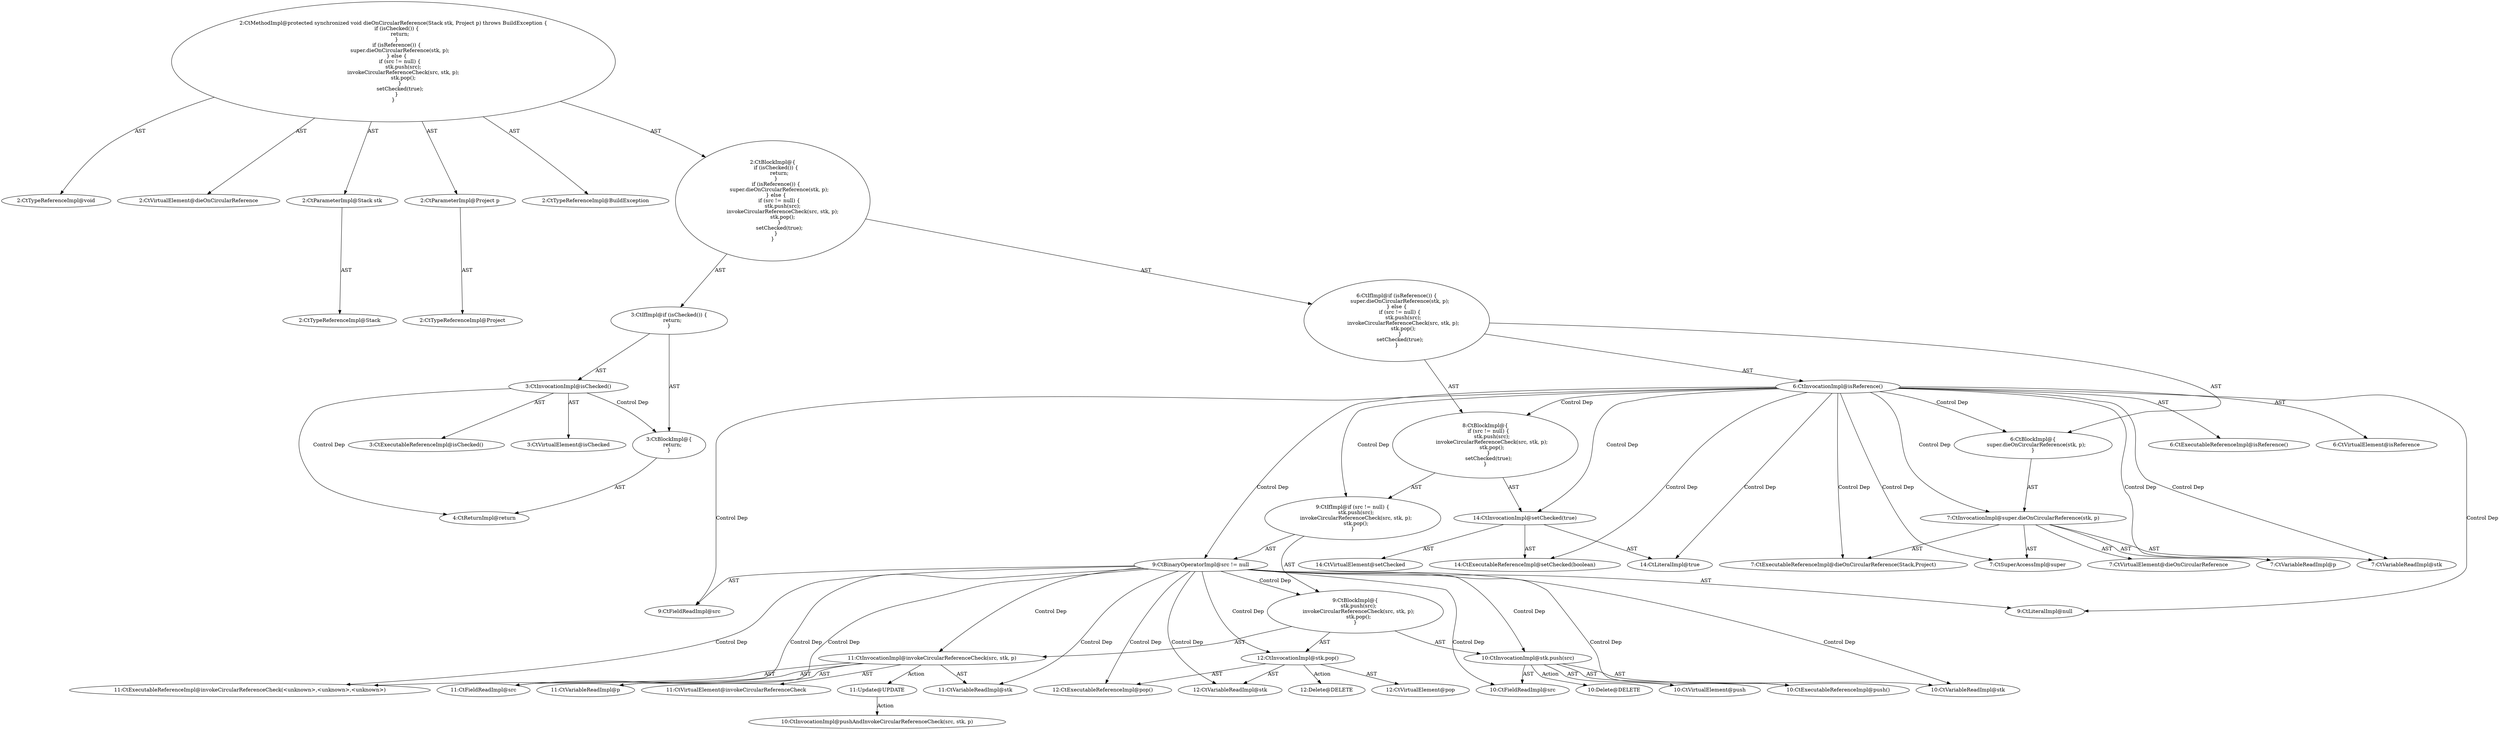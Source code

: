 digraph "dieOnCircularReference#?,Stack,Project" {
0 [label="2:CtTypeReferenceImpl@void" shape=ellipse]
1 [label="2:CtVirtualElement@dieOnCircularReference" shape=ellipse]
2 [label="2:CtParameterImpl@Stack stk" shape=ellipse]
3 [label="2:CtTypeReferenceImpl@Stack" shape=ellipse]
4 [label="2:CtParameterImpl@Project p" shape=ellipse]
5 [label="2:CtTypeReferenceImpl@Project" shape=ellipse]
6 [label="2:CtTypeReferenceImpl@BuildException" shape=ellipse]
7 [label="3:CtExecutableReferenceImpl@isChecked()" shape=ellipse]
8 [label="3:CtVirtualElement@isChecked" shape=ellipse]
9 [label="3:CtInvocationImpl@isChecked()" shape=ellipse]
10 [label="4:CtReturnImpl@return" shape=ellipse]
11 [label="3:CtBlockImpl@\{
    return;
\}" shape=ellipse]
12 [label="3:CtIfImpl@if (isChecked()) \{
    return;
\}" shape=ellipse]
13 [label="6:CtExecutableReferenceImpl@isReference()" shape=ellipse]
14 [label="6:CtVirtualElement@isReference" shape=ellipse]
15 [label="6:CtInvocationImpl@isReference()" shape=ellipse]
16 [label="7:CtExecutableReferenceImpl@dieOnCircularReference(Stack,Project)" shape=ellipse]
17 [label="7:CtVirtualElement@dieOnCircularReference" shape=ellipse]
18 [label="7:CtSuperAccessImpl@super" shape=ellipse]
19 [label="7:CtVariableReadImpl@stk" shape=ellipse]
20 [label="7:CtVariableReadImpl@p" shape=ellipse]
21 [label="7:CtInvocationImpl@super.dieOnCircularReference(stk, p)" shape=ellipse]
22 [label="6:CtBlockImpl@\{
    super.dieOnCircularReference(stk, p);
\}" shape=ellipse]
23 [label="9:CtFieldReadImpl@src" shape=ellipse]
24 [label="9:CtLiteralImpl@null" shape=ellipse]
25 [label="9:CtBinaryOperatorImpl@src != null" shape=ellipse]
26 [label="10:CtExecutableReferenceImpl@push()" shape=ellipse]
27 [label="10:CtVirtualElement@push" shape=ellipse]
28 [label="10:CtVariableReadImpl@stk" shape=ellipse]
29 [label="10:CtFieldReadImpl@src" shape=ellipse]
30 [label="10:CtInvocationImpl@stk.push(src)" shape=ellipse]
31 [label="11:CtExecutableReferenceImpl@invokeCircularReferenceCheck(<unknown>,<unknown>,<unknown>)" shape=ellipse]
32 [label="11:CtVirtualElement@invokeCircularReferenceCheck" shape=ellipse]
33 [label="11:CtFieldReadImpl@src" shape=ellipse]
34 [label="11:CtVariableReadImpl@stk" shape=ellipse]
35 [label="11:CtVariableReadImpl@p" shape=ellipse]
36 [label="11:CtInvocationImpl@invokeCircularReferenceCheck(src, stk, p)" shape=ellipse]
37 [label="12:CtExecutableReferenceImpl@pop()" shape=ellipse]
38 [label="12:CtVirtualElement@pop" shape=ellipse]
39 [label="12:CtVariableReadImpl@stk" shape=ellipse]
40 [label="12:CtInvocationImpl@stk.pop()" shape=ellipse]
41 [label="9:CtBlockImpl@\{
    stk.push(src);
    invokeCircularReferenceCheck(src, stk, p);
    stk.pop();
\}" shape=ellipse]
42 [label="9:CtIfImpl@if (src != null) \{
    stk.push(src);
    invokeCircularReferenceCheck(src, stk, p);
    stk.pop();
\}" shape=ellipse]
43 [label="14:CtExecutableReferenceImpl@setChecked(boolean)" shape=ellipse]
44 [label="14:CtVirtualElement@setChecked" shape=ellipse]
45 [label="14:CtLiteralImpl@true" shape=ellipse]
46 [label="14:CtInvocationImpl@setChecked(true)" shape=ellipse]
47 [label="8:CtBlockImpl@\{
    if (src != null) \{
        stk.push(src);
        invokeCircularReferenceCheck(src, stk, p);
        stk.pop();
    \}
    setChecked(true);
\}" shape=ellipse]
48 [label="6:CtIfImpl@if (isReference()) \{
    super.dieOnCircularReference(stk, p);
\} else \{
    if (src != null) \{
        stk.push(src);
        invokeCircularReferenceCheck(src, stk, p);
        stk.pop();
    \}
    setChecked(true);
\}" shape=ellipse]
49 [label="2:CtBlockImpl@\{
    if (isChecked()) \{
        return;
    \}
    if (isReference()) \{
        super.dieOnCircularReference(stk, p);
    \} else \{
        if (src != null) \{
            stk.push(src);
            invokeCircularReferenceCheck(src, stk, p);
            stk.pop();
        \}
        setChecked(true);
    \}
\}" shape=ellipse]
50 [label="2:CtMethodImpl@protected synchronized void dieOnCircularReference(Stack stk, Project p) throws BuildException \{
    if (isChecked()) \{
        return;
    \}
    if (isReference()) \{
        super.dieOnCircularReference(stk, p);
    \} else \{
        if (src != null) \{
            stk.push(src);
            invokeCircularReferenceCheck(src, stk, p);
            stk.pop();
        \}
        setChecked(true);
    \}
\}" shape=ellipse]
51 [label="11:Update@UPDATE" shape=ellipse]
52 [label="10:CtInvocationImpl@pushAndInvokeCircularReferenceCheck(src, stk, p)" shape=ellipse]
53 [label="10:Delete@DELETE" shape=ellipse]
54 [label="12:Delete@DELETE" shape=ellipse]
2 -> 3 [label="AST"];
4 -> 5 [label="AST"];
9 -> 8 [label="AST"];
9 -> 7 [label="AST"];
9 -> 11 [label="Control Dep"];
9 -> 10 [label="Control Dep"];
11 -> 10 [label="AST"];
12 -> 9 [label="AST"];
12 -> 11 [label="AST"];
15 -> 14 [label="AST"];
15 -> 13 [label="AST"];
15 -> 22 [label="Control Dep"];
15 -> 21 [label="Control Dep"];
15 -> 16 [label="Control Dep"];
15 -> 18 [label="Control Dep"];
15 -> 19 [label="Control Dep"];
15 -> 20 [label="Control Dep"];
15 -> 47 [label="Control Dep"];
15 -> 42 [label="Control Dep"];
15 -> 25 [label="Control Dep"];
15 -> 23 [label="Control Dep"];
15 -> 24 [label="Control Dep"];
15 -> 46 [label="Control Dep"];
15 -> 43 [label="Control Dep"];
15 -> 45 [label="Control Dep"];
21 -> 17 [label="AST"];
21 -> 18 [label="AST"];
21 -> 16 [label="AST"];
21 -> 19 [label="AST"];
21 -> 20 [label="AST"];
22 -> 21 [label="AST"];
25 -> 23 [label="AST"];
25 -> 24 [label="AST"];
25 -> 41 [label="Control Dep"];
25 -> 30 [label="Control Dep"];
25 -> 26 [label="Control Dep"];
25 -> 28 [label="Control Dep"];
25 -> 29 [label="Control Dep"];
25 -> 36 [label="Control Dep"];
25 -> 31 [label="Control Dep"];
25 -> 33 [label="Control Dep"];
25 -> 34 [label="Control Dep"];
25 -> 35 [label="Control Dep"];
25 -> 40 [label="Control Dep"];
25 -> 37 [label="Control Dep"];
25 -> 39 [label="Control Dep"];
30 -> 27 [label="AST"];
30 -> 28 [label="AST"];
30 -> 26 [label="AST"];
30 -> 29 [label="AST"];
30 -> 53 [label="Action"];
36 -> 32 [label="AST"];
36 -> 31 [label="AST"];
36 -> 33 [label="AST"];
36 -> 34 [label="AST"];
36 -> 35 [label="AST"];
36 -> 51 [label="Action"];
40 -> 38 [label="AST"];
40 -> 39 [label="AST"];
40 -> 37 [label="AST"];
40 -> 54 [label="Action"];
41 -> 30 [label="AST"];
41 -> 36 [label="AST"];
41 -> 40 [label="AST"];
42 -> 25 [label="AST"];
42 -> 41 [label="AST"];
46 -> 44 [label="AST"];
46 -> 43 [label="AST"];
46 -> 45 [label="AST"];
47 -> 42 [label="AST"];
47 -> 46 [label="AST"];
48 -> 15 [label="AST"];
48 -> 22 [label="AST"];
48 -> 47 [label="AST"];
49 -> 12 [label="AST"];
49 -> 48 [label="AST"];
50 -> 1 [label="AST"];
50 -> 0 [label="AST"];
50 -> 2 [label="AST"];
50 -> 4 [label="AST"];
50 -> 6 [label="AST"];
50 -> 49 [label="AST"];
51 -> 52 [label="Action"];
}
